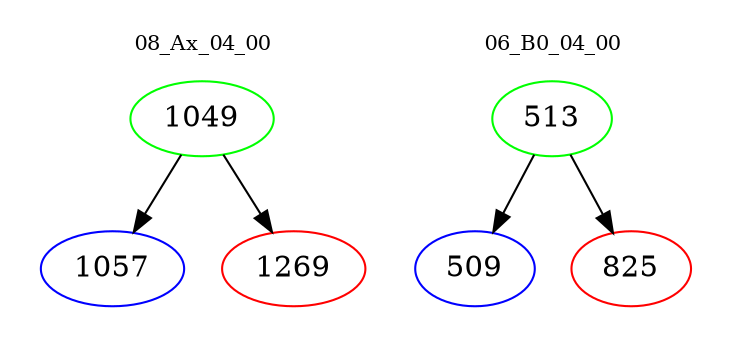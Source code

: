 digraph{
subgraph cluster_0 {
color = white
label = "08_Ax_04_00";
fontsize=10;
T0_1049 [label="1049", color="green"]
T0_1049 -> T0_1057 [color="black"]
T0_1057 [label="1057", color="blue"]
T0_1049 -> T0_1269 [color="black"]
T0_1269 [label="1269", color="red"]
}
subgraph cluster_1 {
color = white
label = "06_B0_04_00";
fontsize=10;
T1_513 [label="513", color="green"]
T1_513 -> T1_509 [color="black"]
T1_509 [label="509", color="blue"]
T1_513 -> T1_825 [color="black"]
T1_825 [label="825", color="red"]
}
}
